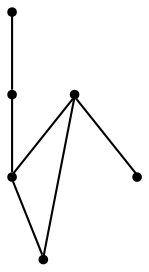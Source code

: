 graph {
  node [shape=point,comment="{\"directed\":false,\"doi\":\"10.1007/978-3-319-73915-1_33\",\"figure\":\"1 (2)\"}"]

  v0 [pos="876.18124650802,237.45897164159305"]
  v1 [pos="828.3611031003364,439.65952247180115"]
  v2 [pos="1045.1144337998383,261.62100247316823"]
  v3 [pos="1020.9730910208291,430.5990232089688"]
  v4 [pos="851.9961231034259,406.45889037036073"]
  v5 [pos="863.7063435472098,499.1849281613921"]

  v0 -- v1 [id="-1",pos="876.18124650802,237.45897164159305 857.4157321496094,314.9954487269996 792.4095470907135,364.173619548868 828.3611031003364,439.65952247180115"]
  v4 -- v3 [id="-3",pos="851.9961231034259,406.45889037036073 1020.9730910208291,430.5990232089688 1020.9730910208291,430.5990232089688 1020.9730910208291,430.5990232089688"]
  v3 -- v2 [id="-9",pos="1020.9730910208291,430.5990232089688 1045.1144337998383,261.62100247316823 1045.1144337998383,261.62100247316823 1045.1144337998383,261.62100247316823"]
  v4 -- v2 [id="-11",pos="851.9961231034259,406.45889037036073 1045.1144337998383,261.62100247316823 1045.1144337998383,261.62100247316823 1045.1144337998383,261.62100247316823"]
  v4 -- v5 [id="-12",pos="851.9961231034259,406.45889037036073 863.7063435472098,499.1849281613921 863.7063435472098,499.1849281613921 863.7063435472098,499.1849281613921"]
  v1 -- v3 [id="-13",pos="828.3611031003364,439.65952247180115 1020.9730910208291,430.5990232089688 1020.9730910208291,430.5990232089688 1020.9730910208291,430.5990232089688"]
}